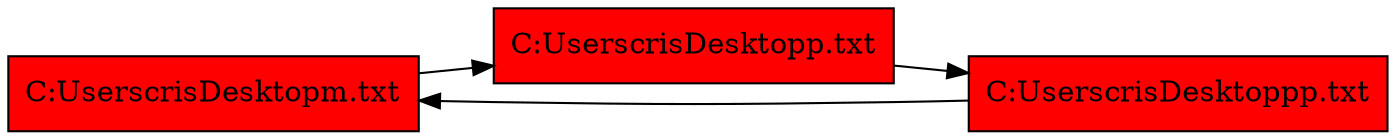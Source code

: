 digraph G{ 
rankdir=LR 
node[ shape = box] 
0[label = "C:\Users\cris\Desktop\m.txt
" width=2.0 , fillcolor=red ,style = filled]; 
1[label = "C:\Users\cris\Desktop\p.txt
" width=2.0 , fillcolor=red ,style = filled]; 
2[label = "C:\Users\cris\Desktop\pp.txt
" width=2.0 , fillcolor=red ,style = filled]; 
0 -> 1 
1 -> 2 
2 -> 0 
}